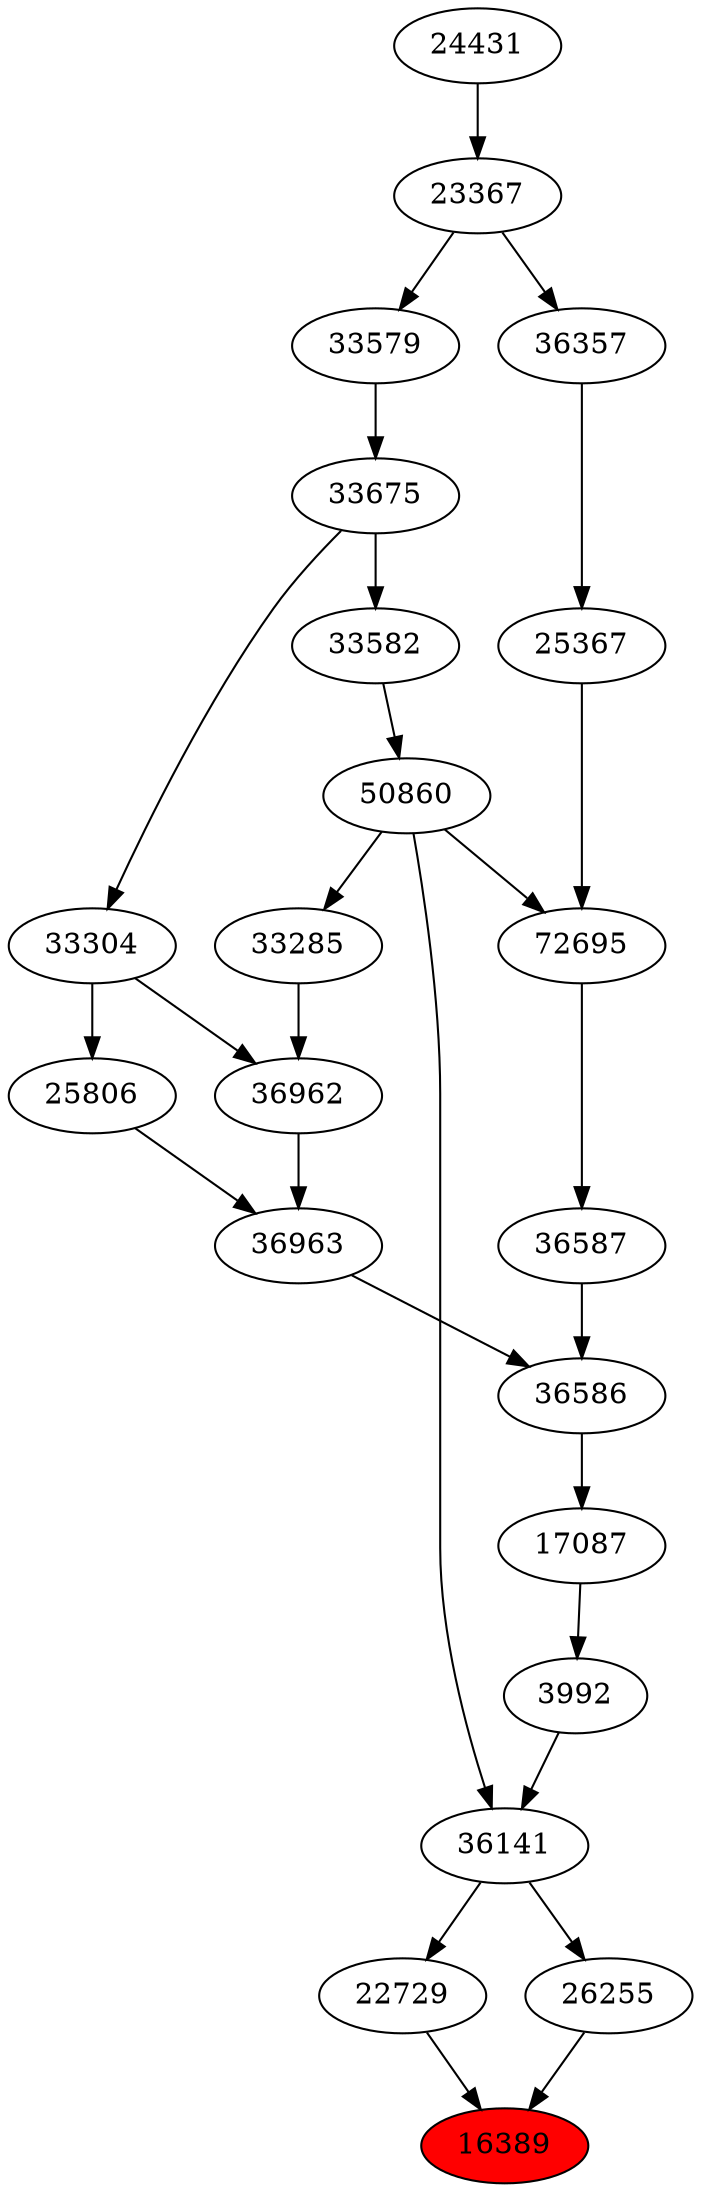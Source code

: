 strict digraph{ 
16389 [label="16389" fillcolor=red style=filled]
22729 -> 16389
26255 -> 16389
22729 [label="22729"]
36141 -> 22729
26255 [label="26255"]
36141 -> 26255
36141 [label="36141"]
50860 -> 36141
3992 -> 36141
50860 [label="50860"]
33582 -> 50860
3992 [label="3992"]
17087 -> 3992
33582 [label="33582"]
33675 -> 33582
17087 [label="17087"]
36586 -> 17087
33675 [label="33675"]
33579 -> 33675
36586 [label="36586"]
36587 -> 36586
36963 -> 36586
33579 [label="33579"]
23367 -> 33579
36587 [label="36587"]
72695 -> 36587
36963 [label="36963"]
36962 -> 36963
25806 -> 36963
23367 [label="23367"]
24431 -> 23367
72695 [label="72695"]
50860 -> 72695
25367 -> 72695
36962 [label="36962"]
33285 -> 36962
33304 -> 36962
25806 [label="25806"]
33304 -> 25806
24431 [label="24431"]
25367 [label="25367"]
36357 -> 25367
33285 [label="33285"]
50860 -> 33285
33304 [label="33304"]
33675 -> 33304
36357 [label="36357"]
23367 -> 36357
}